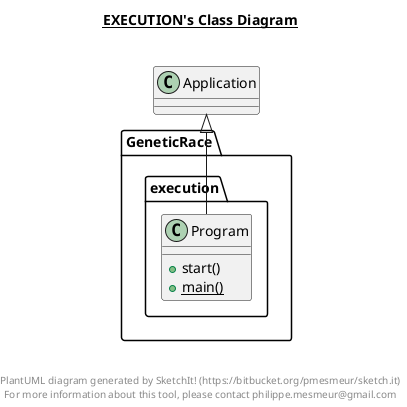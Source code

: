 @startuml

title __EXECUTION's Class Diagram__\n

  package GeneticRace.execution {
    class Program {
        + start()
        {static} + main()
    }
  }
  

  Program -up-|> Application


right footer


PlantUML diagram generated by SketchIt! (https://bitbucket.org/pmesmeur/sketch.it)
For more information about this tool, please contact philippe.mesmeur@gmail.com
endfooter

@enduml
